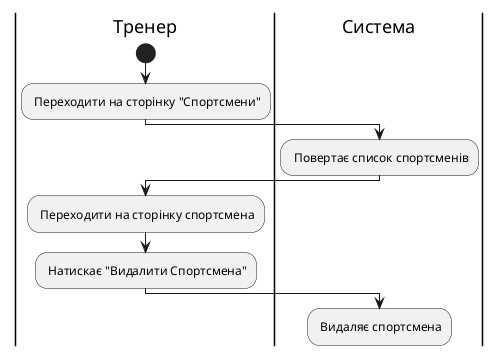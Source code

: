 @startuml
   |Тренер|
       start
       : Переходити на сторінку "Спортсмени";
   |Система|
       : Повертає список спортсменів;
   |Тренер|
       : Переходити на сторінку спортсмена;
       : Натискає "Видалити Спортсмена";
   |Система|
      : Видаляє спортсмена;
@enduml